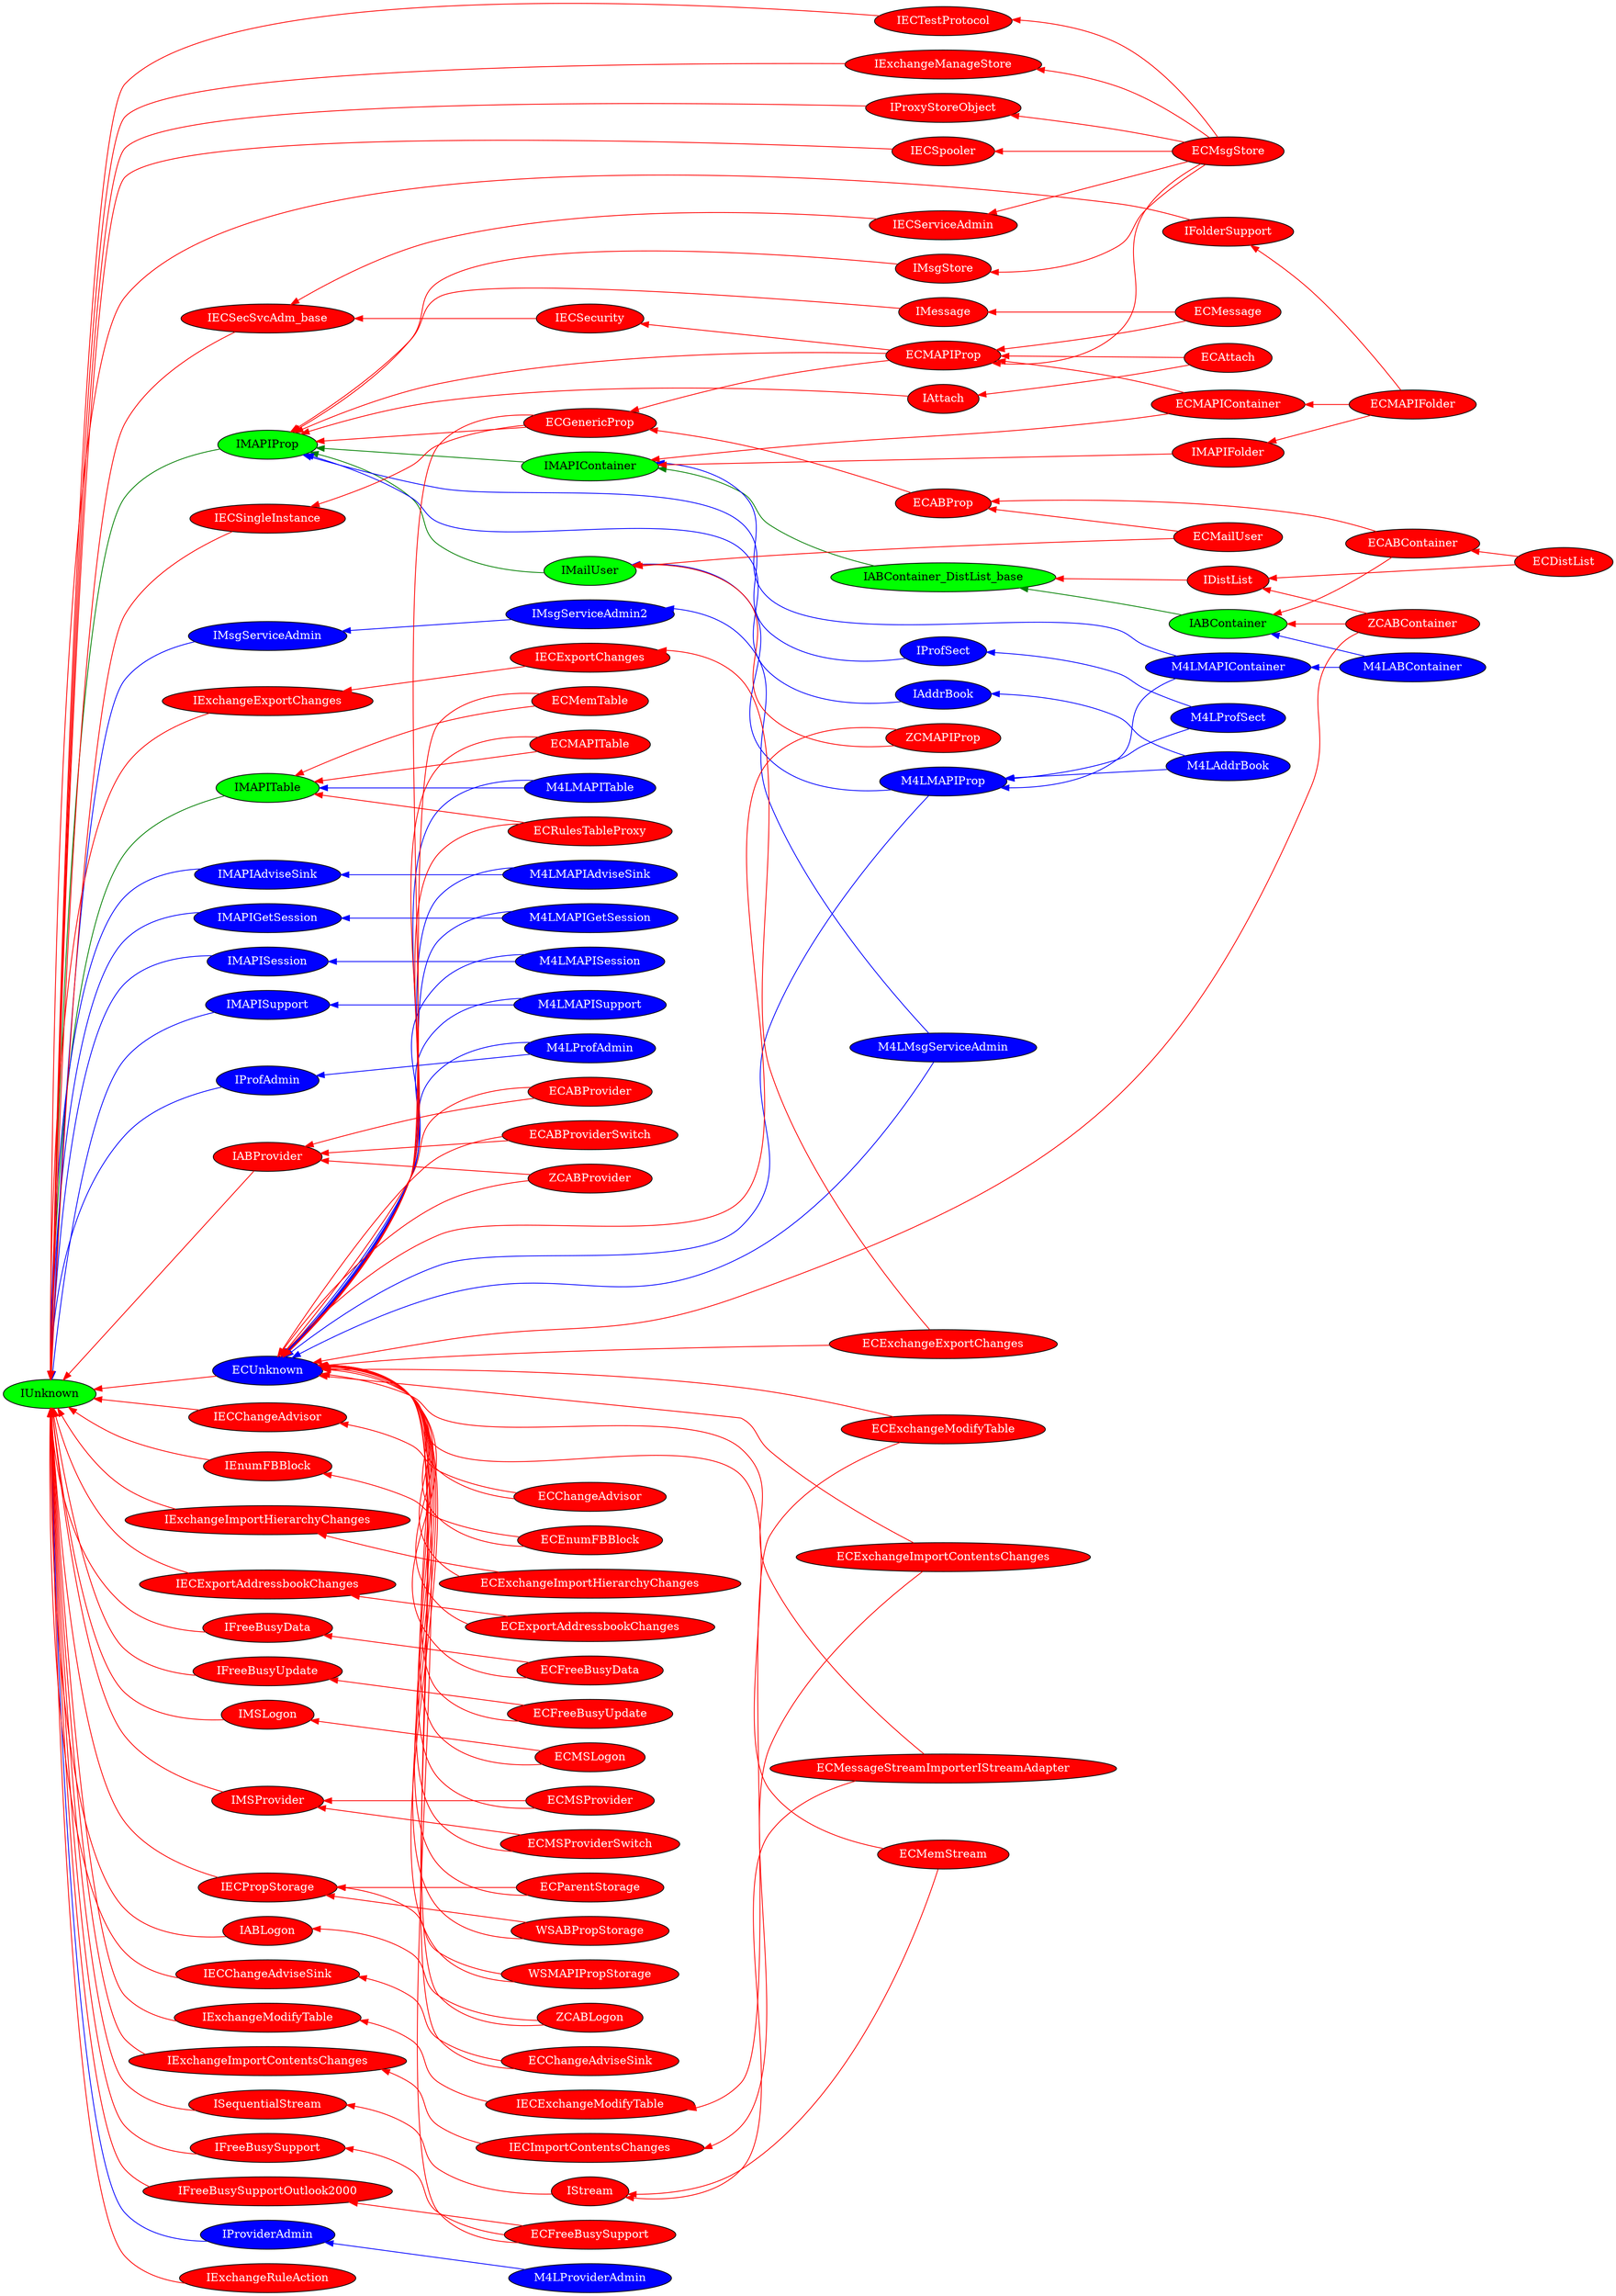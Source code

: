 /* Interface classes used in provider/client/ */
digraph {
	rankdir=RL;
	node [style=filled,fillcolor=green];
	edge [color="#008000"];
	IABContainer -> IABContainer_DistList_base;
	IABContainer_DistList_base -> IMAPIContainer;
	IMAPIContainer -> IMAPIProp;
	IMAPIProp -> IUnknown;
	IMAPITable -> IUnknown;
	IMailUser -> IMAPIProp;
	IUnknown;

	node [fillcolor=blue,fontcolor=white];
	edge [color=blue];
	IAddrBook -> IMAPIProp;
	IMAPIAdviseSink -> IUnknown;
	IMAPIGetSession -> IUnknown;
	IMAPISession -> IUnknown;
	IMAPISupport -> IUnknown;
	IMsgServiceAdmin -> IUnknown;
	IMsgServiceAdmin2 -> IMsgServiceAdmin;
	IProfAdmin -> IUnknown;
	IProfSect -> IMAPIProp;
	IProviderAdmin -> IUnknown;
	M4LABContainer -> IABContainer;
	M4LABContainer -> M4LMAPIContainer;
	M4LAddrBook -> IAddrBook;
	M4LAddrBook -> M4LMAPIProp;
	M4LMAPIAdviseSink -> IMAPIAdviseSink;
	M4LMAPIAdviseSink -> ECUnknown;
	M4LMAPIContainer -> IMAPIContainer;
	M4LMAPIContainer -> M4LMAPIProp;
	M4LMAPIGetSession -> IMAPIGetSession;
	M4LMAPIGetSession -> ECUnknown;
	M4LMAPIProp -> IMailUser;
	M4LMAPIProp -> ECUnknown;
	M4LMAPISession -> IMAPISession;
	M4LMAPISession -> ECUnknown;
	M4LMAPISupport -> IMAPISupport;
	M4LMAPISupport -> ECUnknown;
	M4LMAPITable -> IMAPITable;
	M4LMAPITable -> ECUnknown;
	M4LMsgServiceAdmin -> IMsgServiceAdmin2;
	M4LMsgServiceAdmin -> ECUnknown;
	M4LProfAdmin -> IProfAdmin;
	M4LProfAdmin -> ECUnknown;
	M4LProfSect -> IProfSect;
	M4LProfSect -> M4LMAPIProp;
	M4LProviderAdmin -> IProviderAdmin;

	node [fillcolor=red,fontcolor=white];
	edge [color=red];
	ECABContainer -> ECABProp;
	ECABContainer -> IABContainer;
	ECABProp -> ECGenericProp;
	ECABProvider -> ECUnknown;
	ECABProvider -> IABProvider;
	ECABProviderSwitch -> ECUnknown;
	ECABProviderSwitch -> IABProvider;
	ECAttach -> ECMAPIProp;
	ECAttach -> IAttach;
	ECChangeAdvisor -> ECUnknown;
	ECChangeAdvisor -> IECChangeAdvisor;
	ECDistList -> ECABContainer;
	ECDistList -> IDistList;
	ECEnumFBBlock -> ECUnknown;
	ECEnumFBBlock -> IEnumFBBlock;
	ECExchangeExportChanges -> ECUnknown;
	ECExchangeExportChanges -> IECExportChanges;
	ECExchangeImportContentsChanges -> ECUnknown;
	ECExchangeImportContentsChanges -> IECImportContentsChanges;
	ECExchangeImportHierarchyChanges -> ECUnknown;
	ECExchangeImportHierarchyChanges -> IExchangeImportHierarchyChanges;
	ECExchangeModifyTable -> ECUnknown;
	ECExchangeModifyTable -> IECExchangeModifyTable;
	ECExportAddressbookChanges -> ECUnknown;
	ECExportAddressbookChanges -> IECExportAddressbookChanges;
	ECFreeBusyData -> ECUnknown;
	ECFreeBusyData -> IFreeBusyData;
	ECFreeBusySupport -> ECUnknown;
	ECFreeBusySupport -> IFreeBusySupport;
	ECFreeBusySupport -> IFreeBusySupportOutlook2000;
	ECFreeBusyUpdate -> ECUnknown;
	ECFreeBusyUpdate -> IFreeBusyUpdate;
	ECGenericProp -> ECUnknown;
	ECGenericProp -> IECSingleInstance;
	ECGenericProp -> IMAPIProp;
	ECMAPIContainer -> ECMAPIProp;
	ECMAPIContainer -> IMAPIContainer;
	ECMAPIFolder -> ECMAPIContainer;
	ECMAPIFolder -> IFolderSupport;
	ECMAPIFolder -> IMAPIFolder;
	ECMAPIProp -> ECGenericProp;
	ECMAPIProp -> IECSecurity;
	ECMAPIProp -> IMAPIProp;
	ECMAPITable -> ECUnknown;
	ECMAPITable -> IMAPITable;
	ECMSLogon -> ECUnknown;
	ECMSLogon -> IMSLogon;
	ECMSProvider -> ECUnknown;
	ECMSProvider -> IMSProvider;
	ECMSProviderSwitch -> ECUnknown;
	ECMSProviderSwitch -> IMSProvider;
	ECMailUser -> ECABProp;
	ECMailUser -> IMailUser;
	ECMemStream -> ECUnknown;
	ECMemStream -> IStream;
	ECMemTable -> ECUnknown;
	ECMemTable -> IMAPITable;
	ECMessage -> ECMAPIProp;
	ECMessage -> IMessage;
	ECMessageStreamImporterIStreamAdapter -> ECUnknown;
	ECMessageStreamImporterIStreamAdapter -> IStream;
	ECMsgStore -> ECMAPIProp;
	ECMsgStore -> IECServiceAdmin;
	ECMsgStore -> IECSpooler;
	ECMsgStore -> IECTestProtocol;
	ECMsgStore -> IExchangeManageStore;
	ECMsgStore -> IMsgStore;
	ECMsgStore -> IProxyStoreObject;
	ECParentStorage -> ECUnknown;
	ECParentStorage -> IECPropStorage;
	ECRulesTableProxy -> ECUnknown;
	ECRulesTableProxy -> IMAPITable;
	ECUnknown -> IUnknown;
	IABProvider -> IUnknown;
	IAttach -> IMAPIProp;
	IDistList -> IABContainer_DistList_base;
	IECChangeAdvisor -> IUnknown;
	IECExchangeModifyTable -> IExchangeModifyTable;
	IECExportAddressbookChanges -> IUnknown;
	IECExportChanges -> IExchangeExportChanges;
	IECImportContentsChanges -> IExchangeImportContentsChanges;
	IECPropStorage -> IUnknown;
	IECSecSvcAdm_base -> IUnknown;
	IECSecurity -> IECSecSvcAdm_base;
	IECServiceAdmin -> IECSecSvcAdm_base;
	IECSingleInstance -> IUnknown;
	IECSpooler -> IUnknown;
	IECTestProtocol -> IUnknown;
	IEnumFBBlock -> IUnknown;
	IExchangeExportChanges -> IUnknown;
	IExchangeImportContentsChanges -> IUnknown;
	IExchangeImportHierarchyChanges -> IUnknown;
	IExchangeManageStore -> IUnknown;
	IExchangeModifyTable -> IUnknown;
	IExchangeRuleAction -> IUnknown;
	IFolderSupport -> IUnknown;
	IFreeBusyData -> IUnknown;
	IFreeBusySupport -> IUnknown;
	IFreeBusySupportOutlook2000 -> IUnknown;
	IFreeBusyUpdate -> IUnknown;
	IMAPIFolder -> IMAPIContainer;
	IMSLogon -> IUnknown;
	IMSProvider -> IUnknown;
	IMessage -> IMAPIProp;
	IMsgStore -> IMAPIProp;
	IProxyStoreObject -> IUnknown;
	ISequentialStream -> IUnknown;
	IStream -> ISequentialStream;
	WSABPropStorage -> ECUnknown;
	WSABPropStorage -> IECPropStorage;
	WSMAPIPropStorage -> ECUnknown;
	WSMAPIPropStorage -> IECPropStorage;

	IABLogon -> IUnknown;
	ZCABContainer -> ECUnknown;
	ZCABContainer -> IABContainer;
	ZCABContainer -> IDistList;
	ZCABLogon -> ECUnknown;
	ZCABLogon -> IABLogon;
	ZCABProvider -> ECUnknown;
	ZCABProvider -> IABProvider;
	ZCMAPIProp -> ECUnknown;
	ZCMAPIProp -> IMailUser;

	ECChangeAdviseSink -> ECUnknown;
	ECChangeAdviseSink -> IECChangeAdviseSink;
	IECChangeAdviseSink -> IUnknown;
}
